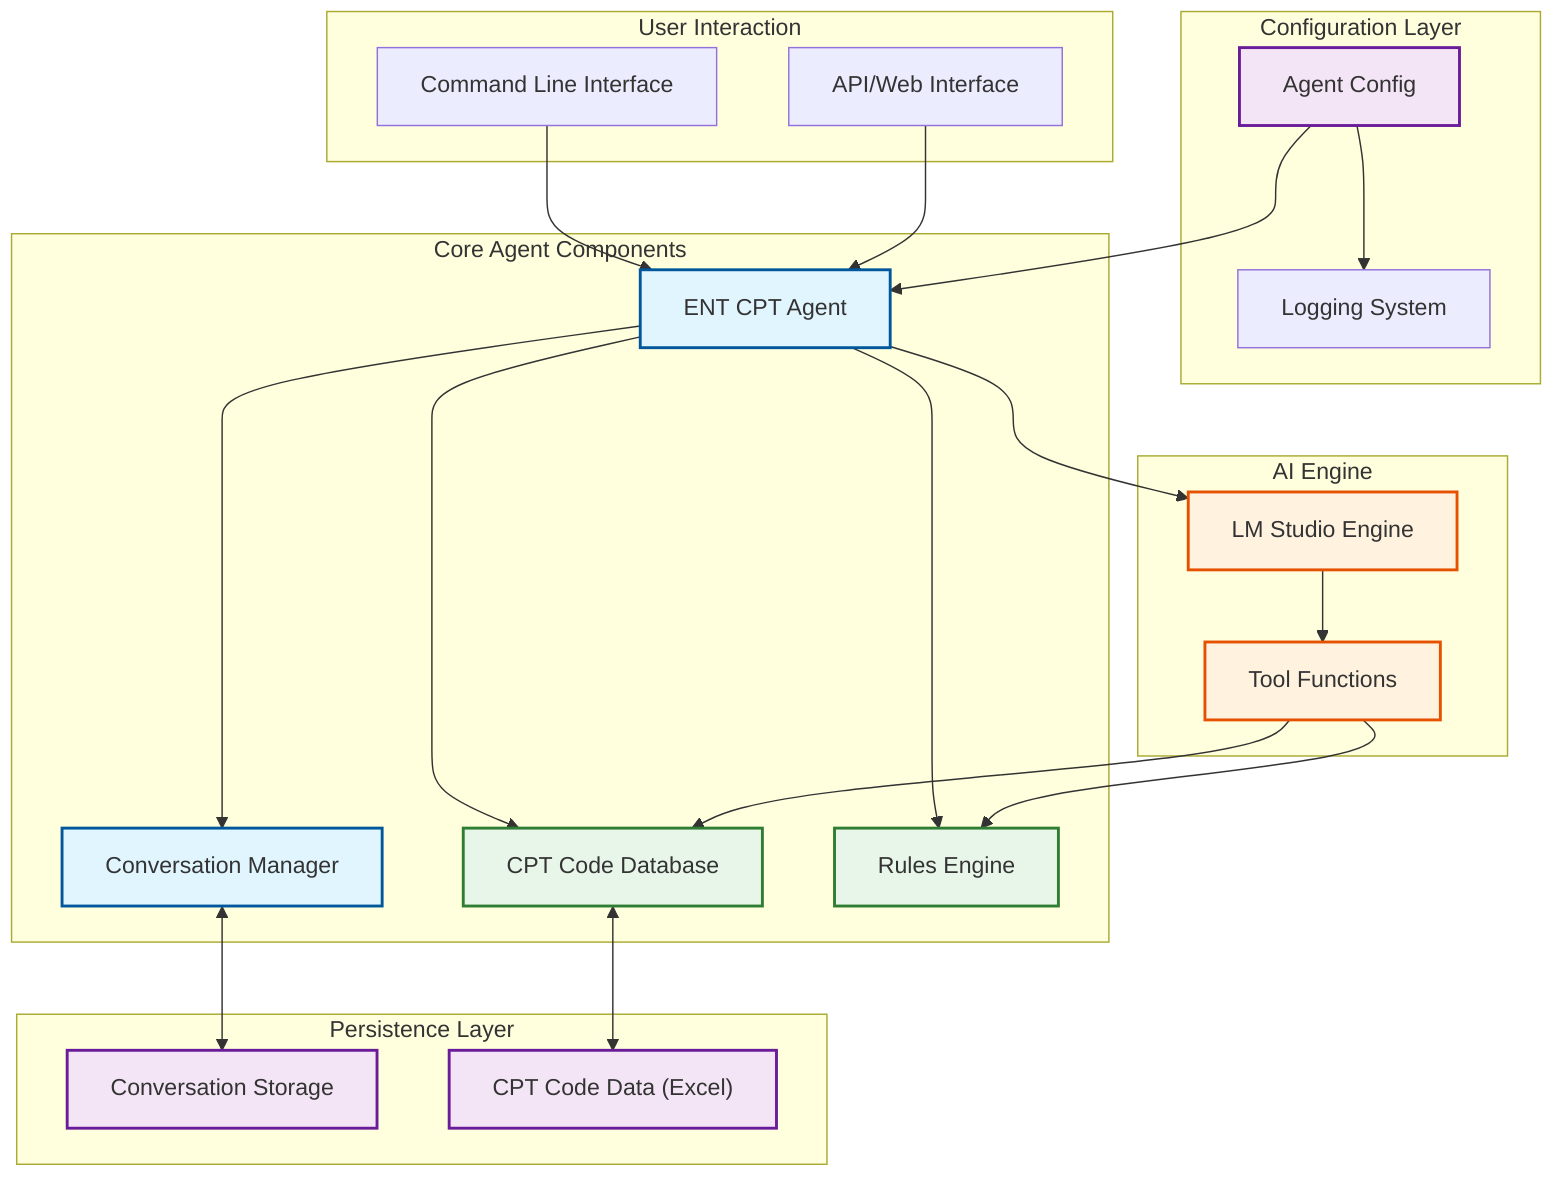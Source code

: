 flowchart TB
    subgraph User["User Interaction"]
        CLI["Command Line Interface"]
        API["API/Web Interface"]
    end

    subgraph Config["Configuration Layer"]
        AG_CONFIG["Agent Config"]
        AG_CONFIG --> LOGGING["Logging System"]
    end

    subgraph Core["Core Agent Components"]
        ENT_AGENT["ENT CPT Agent"]
        CONV_MGR["Conversation Manager"]
        CPT_DB["CPT Code Database"]
        RULES["Rules Engine"]
    end

    subgraph AI["AI Engine"]
        LM_STUDIO["LM Studio Engine"]
        TOOLS["Tool Functions"]
    end

    subgraph Storage["Persistence Layer"]
        CONV_STORE["Conversation Storage"]
        CPT_DATA["CPT Code Data (Excel)"]
    end

    %% Connections
    CLI --> ENT_AGENT
    API --> ENT_AGENT
    
    AG_CONFIG --> ENT_AGENT
    
    ENT_AGENT --> CONV_MGR
    ENT_AGENT --> CPT_DB
    ENT_AGENT --> RULES
    ENT_AGENT --> LM_STUDIO
    
    CONV_MGR <--> CONV_STORE
    CPT_DB <--> CPT_DATA
    
    LM_STUDIO --> TOOLS
    TOOLS --> CPT_DB
    TOOLS --> RULES
    
    %% Styling
    classDef primary fill:#e1f5fe,stroke:#01579b,stroke-width:2px
    classDef secondary fill:#e8f5e9,stroke:#2e7d32,stroke-width:2px
    classDef tertiary fill:#fff3e0,stroke:#e65100,stroke-width:2px
    classDef data fill:#f3e5f5,stroke:#6a1b9a,stroke-width:2px
    
    class ENT_AGENT,CONV_MGR primary
    class CPT_DB,RULES secondary
    class LM_STUDIO,TOOLS tertiary
    class CONV_STORE,CPT_DATA,AG_CONFIG data